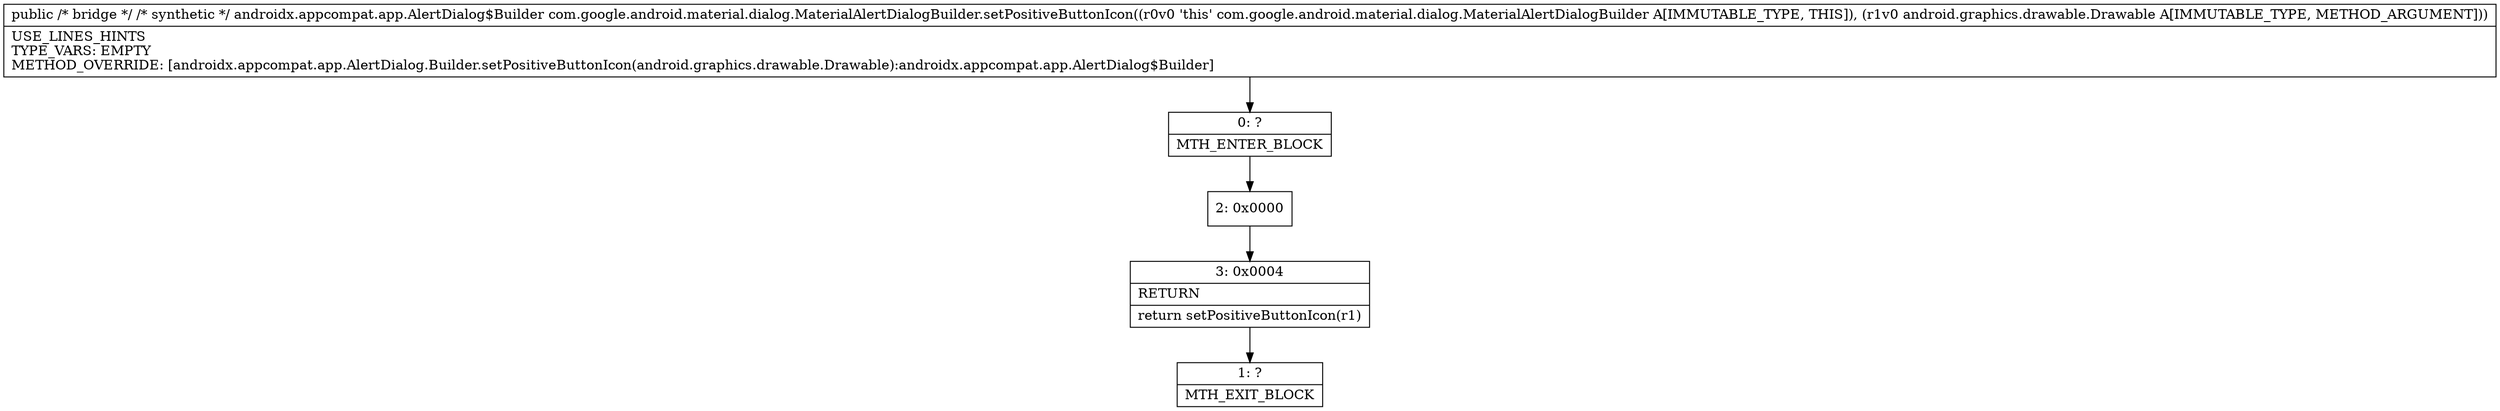 digraph "CFG forcom.google.android.material.dialog.MaterialAlertDialogBuilder.setPositiveButtonIcon(Landroid\/graphics\/drawable\/Drawable;)Landroidx\/appcompat\/app\/AlertDialog$Builder;" {
Node_0 [shape=record,label="{0\:\ ?|MTH_ENTER_BLOCK\l}"];
Node_2 [shape=record,label="{2\:\ 0x0000}"];
Node_3 [shape=record,label="{3\:\ 0x0004|RETURN\l|return setPositiveButtonIcon(r1)\l}"];
Node_1 [shape=record,label="{1\:\ ?|MTH_EXIT_BLOCK\l}"];
MethodNode[shape=record,label="{public \/* bridge *\/ \/* synthetic *\/ androidx.appcompat.app.AlertDialog$Builder com.google.android.material.dialog.MaterialAlertDialogBuilder.setPositiveButtonIcon((r0v0 'this' com.google.android.material.dialog.MaterialAlertDialogBuilder A[IMMUTABLE_TYPE, THIS]), (r1v0 android.graphics.drawable.Drawable A[IMMUTABLE_TYPE, METHOD_ARGUMENT]))  | USE_LINES_HINTS\lTYPE_VARS: EMPTY\lMETHOD_OVERRIDE: [androidx.appcompat.app.AlertDialog.Builder.setPositiveButtonIcon(android.graphics.drawable.Drawable):androidx.appcompat.app.AlertDialog$Builder]\l}"];
MethodNode -> Node_0;Node_0 -> Node_2;
Node_2 -> Node_3;
Node_3 -> Node_1;
}


